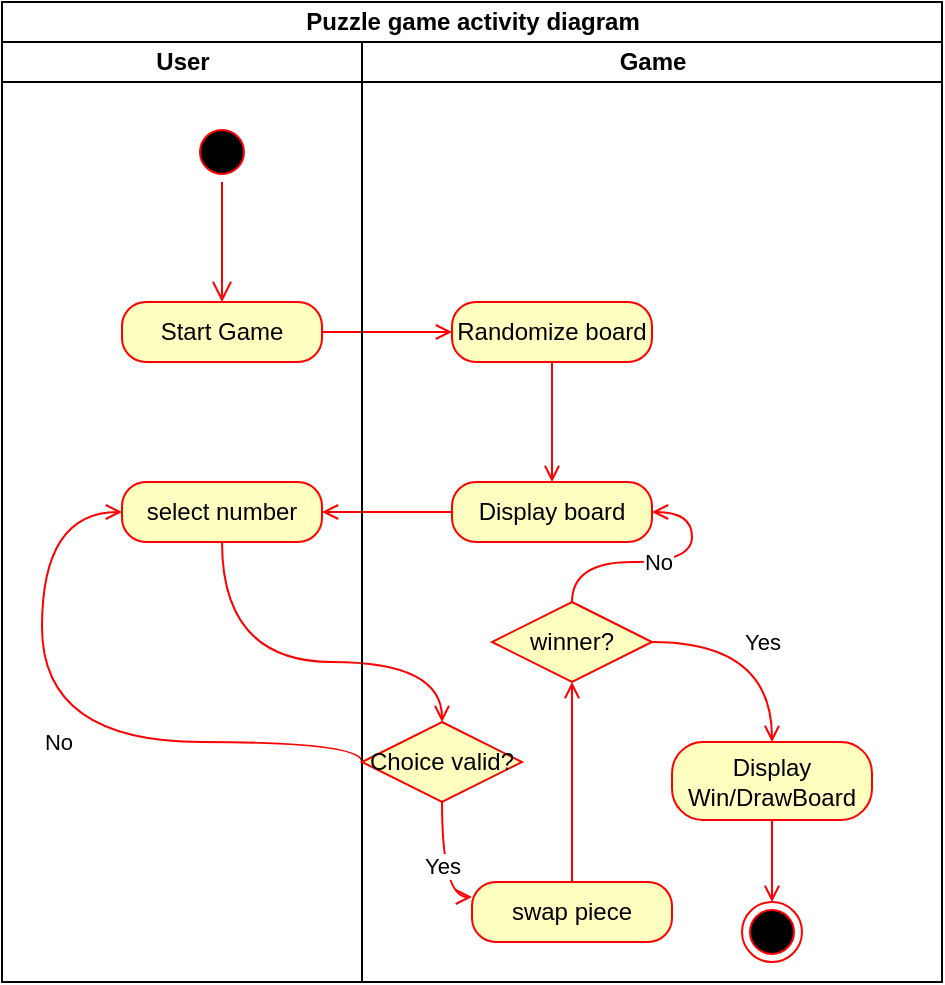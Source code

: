 <mxfile version="13.3.5" type="device"><diagram id="sHXGI8QK9SufHmruj2bl" name="Page-1"><mxGraphModel dx="828" dy="813" grid="1" gridSize="10" guides="1" tooltips="1" connect="1" arrows="1" fold="1" page="1" pageScale="1" pageWidth="850" pageHeight="1100" math="0" shadow="0"><root><mxCell id="0"/><mxCell id="1" parent="0"/><mxCell id="rMapV8x9OYI2jAFHUiF3-1" value="Puzzle game activity diagram" style="swimlane;html=1;childLayout=stackLayout;resizeParent=1;resizeParentMax=0;startSize=20;" parent="1" vertex="1"><mxGeometry x="210" y="30" width="470" height="490" as="geometry"/></mxCell><mxCell id="rMapV8x9OYI2jAFHUiF3-2" value="User" style="swimlane;html=1;startSize=20;" parent="rMapV8x9OYI2jAFHUiF3-1" vertex="1"><mxGeometry y="20" width="180" height="470" as="geometry"/></mxCell><mxCell id="rMapV8x9OYI2jAFHUiF3-6" value="" style="edgeStyle=orthogonalEdgeStyle;html=1;verticalAlign=bottom;endArrow=open;endSize=8;strokeColor=#ff0000;" parent="rMapV8x9OYI2jAFHUiF3-2" source="rMapV8x9OYI2jAFHUiF3-5" edge="1"><mxGeometry relative="1" as="geometry"><mxPoint x="110" y="130" as="targetPoint"/></mxGeometry></mxCell><mxCell id="rMapV8x9OYI2jAFHUiF3-78" value="select number" style="rounded=1;whiteSpace=wrap;html=1;arcSize=40;fontColor=#000000;fillColor=#ffffc0;strokeColor=#ff0000;" parent="rMapV8x9OYI2jAFHUiF3-2" vertex="1"><mxGeometry x="60" y="220" width="100" height="30" as="geometry"/></mxCell><mxCell id="rMapV8x9OYI2jAFHUiF3-7" value="Start Game" style="rounded=1;whiteSpace=wrap;html=1;arcSize=40;fontColor=#000000;fillColor=#ffffc0;strokeColor=#ff0000;" parent="rMapV8x9OYI2jAFHUiF3-2" vertex="1"><mxGeometry x="60" y="130" width="100" height="30" as="geometry"/></mxCell><mxCell id="rMapV8x9OYI2jAFHUiF3-5" value="" style="ellipse;html=1;shape=startState;fillColor=#000000;strokeColor=#ff0000;" parent="rMapV8x9OYI2jAFHUiF3-2" vertex="1"><mxGeometry x="95" y="40" width="30" height="30" as="geometry"/></mxCell><mxCell id="rMapV8x9OYI2jAFHUiF3-77" value="" style="edgeStyle=orthogonalEdgeStyle;rounded=0;orthogonalLoop=1;jettySize=auto;html=1;endArrow=open;endFill=0;strokeColor=#FF0000;" parent="rMapV8x9OYI2jAFHUiF3-1" source="rMapV8x9OYI2jAFHUiF3-7" target="rMapV8x9OYI2jAFHUiF3-76" edge="1"><mxGeometry relative="1" as="geometry"/></mxCell><mxCell id="rMapV8x9OYI2jAFHUiF3-112" style="edgeStyle=orthogonalEdgeStyle;curved=1;rounded=0;orthogonalLoop=1;jettySize=auto;html=1;exitX=0;exitY=0.5;exitDx=0;exitDy=0;endArrow=open;endFill=0;strokeColor=#FF0000;" parent="rMapV8x9OYI2jAFHUiF3-1" source="rMapV8x9OYI2jAFHUiF3-110" target="rMapV8x9OYI2jAFHUiF3-78" edge="1"><mxGeometry relative="1" as="geometry"/></mxCell><mxCell id="rMapV8x9OYI2jAFHUiF3-87" value="No" style="edgeStyle=orthogonalEdgeStyle;curved=1;rounded=0;orthogonalLoop=1;jettySize=auto;html=1;exitX=0;exitY=0.5;exitDx=0;exitDy=0;entryX=0;entryY=0.5;entryDx=0;entryDy=0;endArrow=open;endFill=0;strokeColor=#FF0000;" parent="rMapV8x9OYI2jAFHUiF3-1" source="rMapV8x9OYI2jAFHUiF3-80" target="rMapV8x9OYI2jAFHUiF3-78" edge="1"><mxGeometry relative="1" as="geometry"><Array as="points"><mxPoint x="20" y="370"/><mxPoint x="20" y="255"/></Array></mxGeometry></mxCell><mxCell id="rMapV8x9OYI2jAFHUiF3-81" style="edgeStyle=orthogonalEdgeStyle;rounded=0;orthogonalLoop=1;jettySize=auto;html=1;exitX=0.5;exitY=1;exitDx=0;exitDy=0;entryX=0.5;entryY=0;entryDx=0;entryDy=0;endArrow=open;endFill=0;strokeColor=#FF0000;curved=1;" parent="rMapV8x9OYI2jAFHUiF3-1" source="rMapV8x9OYI2jAFHUiF3-78" target="rMapV8x9OYI2jAFHUiF3-80" edge="1"><mxGeometry relative="1" as="geometry"><Array as="points"><mxPoint x="110" y="330"/><mxPoint x="220" y="330"/></Array></mxGeometry></mxCell><mxCell id="rMapV8x9OYI2jAFHUiF3-3" value="Game" style="swimlane;html=1;startSize=20;" parent="rMapV8x9OYI2jAFHUiF3-1" vertex="1"><mxGeometry x="180" y="20" width="290" height="470" as="geometry"/></mxCell><mxCell id="rMapV8x9OYI2jAFHUiF3-80" value="Choice valid?" style="rhombus;whiteSpace=wrap;html=1;fillColor=#ffffc0;strokeColor=#ff0000;" parent="rMapV8x9OYI2jAFHUiF3-3" vertex="1"><mxGeometry y="340" width="80" height="40" as="geometry"/></mxCell><mxCell id="rMapV8x9OYI2jAFHUiF3-110" value="Display board" style="rounded=1;whiteSpace=wrap;html=1;arcSize=40;fontColor=#000000;fillColor=#ffffc0;strokeColor=#ff0000;" parent="rMapV8x9OYI2jAFHUiF3-3" vertex="1"><mxGeometry x="45" y="220" width="100" height="30" as="geometry"/></mxCell><mxCell id="rMapV8x9OYI2jAFHUiF3-117" style="edgeStyle=orthogonalEdgeStyle;curved=1;rounded=0;orthogonalLoop=1;jettySize=auto;html=1;exitX=0.5;exitY=0;exitDx=0;exitDy=0;entryX=0.5;entryY=1;entryDx=0;entryDy=0;endArrow=open;endFill=0;strokeColor=#FF0000;" parent="rMapV8x9OYI2jAFHUiF3-3" source="rMapV8x9OYI2jAFHUiF3-101" target="rMapV8x9OYI2jAFHUiF3-104" edge="1"><mxGeometry relative="1" as="geometry"/></mxCell><mxCell id="rMapV8x9OYI2jAFHUiF3-113" value="Yes" style="edgeStyle=orthogonalEdgeStyle;curved=1;rounded=0;orthogonalLoop=1;jettySize=auto;html=1;exitX=1;exitY=0.5;exitDx=0;exitDy=0;endArrow=open;endFill=0;strokeColor=#FF0000;" parent="rMapV8x9OYI2jAFHUiF3-3" source="rMapV8x9OYI2jAFHUiF3-104" target="rMapV8x9OYI2jAFHUiF3-109" edge="1"><mxGeometry relative="1" as="geometry"/></mxCell><mxCell id="rMapV8x9OYI2jAFHUiF3-111" style="edgeStyle=orthogonalEdgeStyle;curved=1;rounded=0;orthogonalLoop=1;jettySize=auto;html=1;exitX=0.5;exitY=1;exitDx=0;exitDy=0;entryX=0.5;entryY=0;entryDx=0;entryDy=0;endArrow=open;endFill=0;strokeColor=#FF0000;" parent="rMapV8x9OYI2jAFHUiF3-3" source="rMapV8x9OYI2jAFHUiF3-76" target="rMapV8x9OYI2jAFHUiF3-110" edge="1"><mxGeometry relative="1" as="geometry"/></mxCell><mxCell id="rMapV8x9OYI2jAFHUiF3-76" value="Randomize board" style="rounded=1;whiteSpace=wrap;html=1;arcSize=40;fontColor=#000000;fillColor=#ffffc0;strokeColor=#ff0000;" parent="rMapV8x9OYI2jAFHUiF3-3" vertex="1"><mxGeometry x="45" y="130" width="100" height="30" as="geometry"/></mxCell><mxCell id="rMapV8x9OYI2jAFHUiF3-116" style="edgeStyle=orthogonalEdgeStyle;curved=1;rounded=0;orthogonalLoop=1;jettySize=auto;html=1;exitX=0.5;exitY=1;exitDx=0;exitDy=0;entryX=0.5;entryY=0;entryDx=0;entryDy=0;endArrow=open;endFill=0;strokeColor=#FF0000;" parent="rMapV8x9OYI2jAFHUiF3-3" source="rMapV8x9OYI2jAFHUiF3-109" target="rMapV8x9OYI2jAFHUiF3-64" edge="1"><mxGeometry relative="1" as="geometry"><mxPoint x="205" y="470" as="targetPoint"/></mxGeometry></mxCell><mxCell id="rMapV8x9OYI2jAFHUiF3-104" value="winner?" style="rhombus;whiteSpace=wrap;html=1;fillColor=#ffffc0;strokeColor=#ff0000;" parent="rMapV8x9OYI2jAFHUiF3-3" vertex="1"><mxGeometry x="65" y="280" width="80" height="40" as="geometry"/></mxCell><mxCell id="rMapV8x9OYI2jAFHUiF3-101" value="swap piece" style="rounded=1;whiteSpace=wrap;html=1;arcSize=40;fontColor=#000000;fillColor=#ffffc0;strokeColor=#ff0000;" parent="rMapV8x9OYI2jAFHUiF3-3" vertex="1"><mxGeometry x="55" y="420" width="100" height="30" as="geometry"/></mxCell><mxCell id="rMapV8x9OYI2jAFHUiF3-109" value="Display Win/DrawBoard" style="rounded=1;whiteSpace=wrap;html=1;arcSize=40;fontColor=#000000;fillColor=#ffffc0;strokeColor=#ff0000;" parent="rMapV8x9OYI2jAFHUiF3-3" vertex="1"><mxGeometry x="155" y="350" width="100" height="39" as="geometry"/></mxCell><mxCell id="rMapV8x9OYI2jAFHUiF3-102" value="Yes" style="edgeStyle=orthogonalEdgeStyle;curved=1;rounded=0;orthogonalLoop=1;jettySize=auto;html=1;exitX=0.5;exitY=1;exitDx=0;exitDy=0;endArrow=open;endFill=0;strokeColor=#FF0000;entryX=0;entryY=0.25;entryDx=0;entryDy=0;" parent="rMapV8x9OYI2jAFHUiF3-3" source="rMapV8x9OYI2jAFHUiF3-80" target="rMapV8x9OYI2jAFHUiF3-101" edge="1"><mxGeometry relative="1" as="geometry"><mxPoint x="120" y="409" as="targetPoint"/><Array as="points"><mxPoint x="40" y="428"/></Array></mxGeometry></mxCell><mxCell id="rMapV8x9OYI2jAFHUiF3-64" value="" style="ellipse;html=1;shape=endState;fillColor=#000000;strokeColor=#ff0000;" parent="rMapV8x9OYI2jAFHUiF3-3" vertex="1"><mxGeometry x="190" y="430" width="30" height="30" as="geometry"/></mxCell><mxCell id="rMapV8x9OYI2jAFHUiF3-105" value="No" style="edgeStyle=orthogonalEdgeStyle;curved=1;rounded=0;orthogonalLoop=1;jettySize=auto;html=1;exitX=0.5;exitY=0;exitDx=0;exitDy=0;entryX=1;entryY=0.5;entryDx=0;entryDy=0;endArrow=open;endFill=0;strokeColor=#FF0000;" parent="rMapV8x9OYI2jAFHUiF3-3" source="rMapV8x9OYI2jAFHUiF3-104" target="rMapV8x9OYI2jAFHUiF3-110" edge="1"><mxGeometry relative="1" as="geometry"><Array as="points"><mxPoint x="105" y="260"/><mxPoint x="165" y="260"/><mxPoint x="165" y="235"/></Array></mxGeometry></mxCell></root></mxGraphModel></diagram></mxfile>